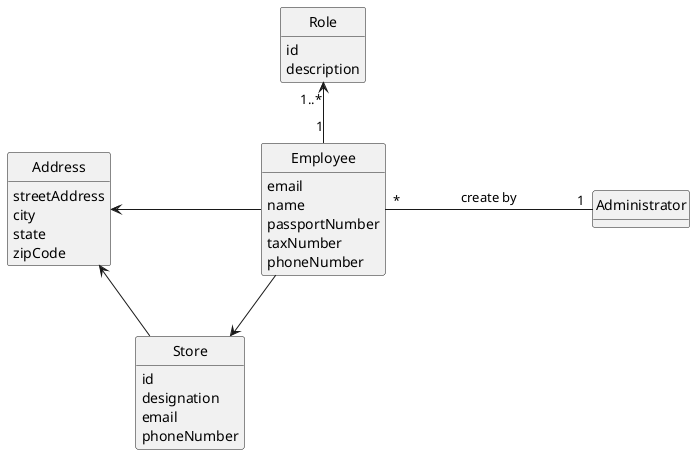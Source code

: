 @startuml
skinparam monochrome true
skinparam packageStyle rectangle
skinparam shadowing false
skinparam nodesep 150

'left to right direction

hide circle
hide methods

'title Domain Model: US013

class Administrator {

}

'note right: Test

class Employee {
    email
    name
    passportNumber
    taxNumber
    phoneNumber
 }


 class Role {
    id
    description
 }

 class Address{
     streetAddress
     city
     state
     zipCode
 }

 class Store {
     id
     designation
     email
     phoneNumber

  }


Address  <-   Employee
Address  <-   Store
Employee  -->  Store
Role "1..*" <-- "1" Employee


Employee "*" - "1" Administrator:  create by
@enduml